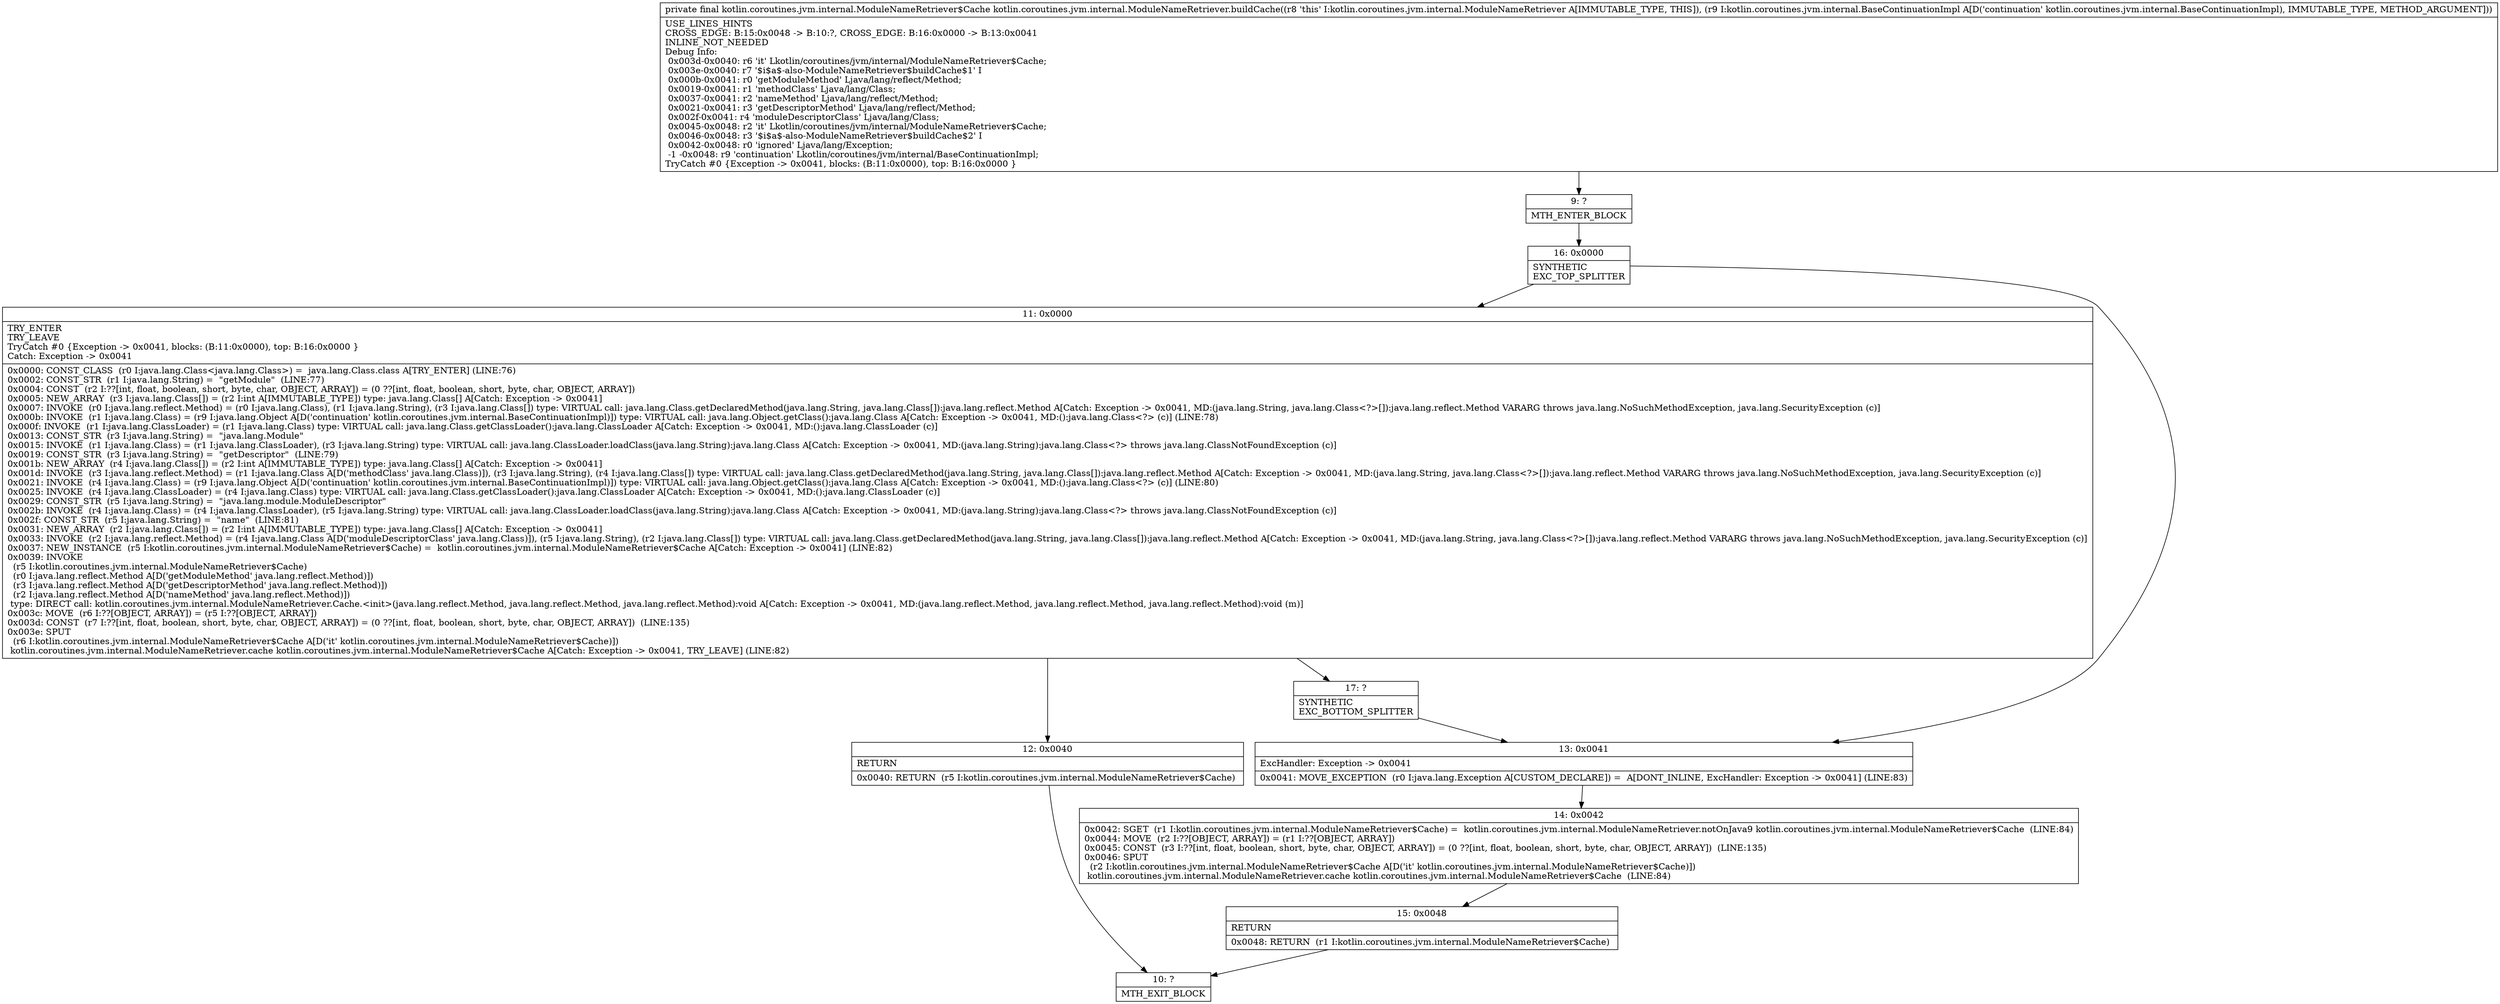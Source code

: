 digraph "CFG forkotlin.coroutines.jvm.internal.ModuleNameRetriever.buildCache(Lkotlin\/coroutines\/jvm\/internal\/BaseContinuationImpl;)Lkotlin\/coroutines\/jvm\/internal\/ModuleNameRetriever$Cache;" {
Node_9 [shape=record,label="{9\:\ ?|MTH_ENTER_BLOCK\l}"];
Node_16 [shape=record,label="{16\:\ 0x0000|SYNTHETIC\lEXC_TOP_SPLITTER\l}"];
Node_11 [shape=record,label="{11\:\ 0x0000|TRY_ENTER\lTRY_LEAVE\lTryCatch #0 \{Exception \-\> 0x0041, blocks: (B:11:0x0000), top: B:16:0x0000 \}\lCatch: Exception \-\> 0x0041\l|0x0000: CONST_CLASS  (r0 I:java.lang.Class\<java.lang.Class\>) =  java.lang.Class.class A[TRY_ENTER] (LINE:76)\l0x0002: CONST_STR  (r1 I:java.lang.String) =  \"getModule\"  (LINE:77)\l0x0004: CONST  (r2 I:??[int, float, boolean, short, byte, char, OBJECT, ARRAY]) = (0 ??[int, float, boolean, short, byte, char, OBJECT, ARRAY]) \l0x0005: NEW_ARRAY  (r3 I:java.lang.Class[]) = (r2 I:int A[IMMUTABLE_TYPE]) type: java.lang.Class[] A[Catch: Exception \-\> 0x0041]\l0x0007: INVOKE  (r0 I:java.lang.reflect.Method) = (r0 I:java.lang.Class), (r1 I:java.lang.String), (r3 I:java.lang.Class[]) type: VIRTUAL call: java.lang.Class.getDeclaredMethod(java.lang.String, java.lang.Class[]):java.lang.reflect.Method A[Catch: Exception \-\> 0x0041, MD:(java.lang.String, java.lang.Class\<?\>[]):java.lang.reflect.Method VARARG throws java.lang.NoSuchMethodException, java.lang.SecurityException (c)]\l0x000b: INVOKE  (r1 I:java.lang.Class) = (r9 I:java.lang.Object A[D('continuation' kotlin.coroutines.jvm.internal.BaseContinuationImpl)]) type: VIRTUAL call: java.lang.Object.getClass():java.lang.Class A[Catch: Exception \-\> 0x0041, MD:():java.lang.Class\<?\> (c)] (LINE:78)\l0x000f: INVOKE  (r1 I:java.lang.ClassLoader) = (r1 I:java.lang.Class) type: VIRTUAL call: java.lang.Class.getClassLoader():java.lang.ClassLoader A[Catch: Exception \-\> 0x0041, MD:():java.lang.ClassLoader (c)]\l0x0013: CONST_STR  (r3 I:java.lang.String) =  \"java.lang.Module\" \l0x0015: INVOKE  (r1 I:java.lang.Class) = (r1 I:java.lang.ClassLoader), (r3 I:java.lang.String) type: VIRTUAL call: java.lang.ClassLoader.loadClass(java.lang.String):java.lang.Class A[Catch: Exception \-\> 0x0041, MD:(java.lang.String):java.lang.Class\<?\> throws java.lang.ClassNotFoundException (c)]\l0x0019: CONST_STR  (r3 I:java.lang.String) =  \"getDescriptor\"  (LINE:79)\l0x001b: NEW_ARRAY  (r4 I:java.lang.Class[]) = (r2 I:int A[IMMUTABLE_TYPE]) type: java.lang.Class[] A[Catch: Exception \-\> 0x0041]\l0x001d: INVOKE  (r3 I:java.lang.reflect.Method) = (r1 I:java.lang.Class A[D('methodClass' java.lang.Class)]), (r3 I:java.lang.String), (r4 I:java.lang.Class[]) type: VIRTUAL call: java.lang.Class.getDeclaredMethod(java.lang.String, java.lang.Class[]):java.lang.reflect.Method A[Catch: Exception \-\> 0x0041, MD:(java.lang.String, java.lang.Class\<?\>[]):java.lang.reflect.Method VARARG throws java.lang.NoSuchMethodException, java.lang.SecurityException (c)]\l0x0021: INVOKE  (r4 I:java.lang.Class) = (r9 I:java.lang.Object A[D('continuation' kotlin.coroutines.jvm.internal.BaseContinuationImpl)]) type: VIRTUAL call: java.lang.Object.getClass():java.lang.Class A[Catch: Exception \-\> 0x0041, MD:():java.lang.Class\<?\> (c)] (LINE:80)\l0x0025: INVOKE  (r4 I:java.lang.ClassLoader) = (r4 I:java.lang.Class) type: VIRTUAL call: java.lang.Class.getClassLoader():java.lang.ClassLoader A[Catch: Exception \-\> 0x0041, MD:():java.lang.ClassLoader (c)]\l0x0029: CONST_STR  (r5 I:java.lang.String) =  \"java.lang.module.ModuleDescriptor\" \l0x002b: INVOKE  (r4 I:java.lang.Class) = (r4 I:java.lang.ClassLoader), (r5 I:java.lang.String) type: VIRTUAL call: java.lang.ClassLoader.loadClass(java.lang.String):java.lang.Class A[Catch: Exception \-\> 0x0041, MD:(java.lang.String):java.lang.Class\<?\> throws java.lang.ClassNotFoundException (c)]\l0x002f: CONST_STR  (r5 I:java.lang.String) =  \"name\"  (LINE:81)\l0x0031: NEW_ARRAY  (r2 I:java.lang.Class[]) = (r2 I:int A[IMMUTABLE_TYPE]) type: java.lang.Class[] A[Catch: Exception \-\> 0x0041]\l0x0033: INVOKE  (r2 I:java.lang.reflect.Method) = (r4 I:java.lang.Class A[D('moduleDescriptorClass' java.lang.Class)]), (r5 I:java.lang.String), (r2 I:java.lang.Class[]) type: VIRTUAL call: java.lang.Class.getDeclaredMethod(java.lang.String, java.lang.Class[]):java.lang.reflect.Method A[Catch: Exception \-\> 0x0041, MD:(java.lang.String, java.lang.Class\<?\>[]):java.lang.reflect.Method VARARG throws java.lang.NoSuchMethodException, java.lang.SecurityException (c)]\l0x0037: NEW_INSTANCE  (r5 I:kotlin.coroutines.jvm.internal.ModuleNameRetriever$Cache) =  kotlin.coroutines.jvm.internal.ModuleNameRetriever$Cache A[Catch: Exception \-\> 0x0041] (LINE:82)\l0x0039: INVOKE  \l  (r5 I:kotlin.coroutines.jvm.internal.ModuleNameRetriever$Cache)\l  (r0 I:java.lang.reflect.Method A[D('getModuleMethod' java.lang.reflect.Method)])\l  (r3 I:java.lang.reflect.Method A[D('getDescriptorMethod' java.lang.reflect.Method)])\l  (r2 I:java.lang.reflect.Method A[D('nameMethod' java.lang.reflect.Method)])\l type: DIRECT call: kotlin.coroutines.jvm.internal.ModuleNameRetriever.Cache.\<init\>(java.lang.reflect.Method, java.lang.reflect.Method, java.lang.reflect.Method):void A[Catch: Exception \-\> 0x0041, MD:(java.lang.reflect.Method, java.lang.reflect.Method, java.lang.reflect.Method):void (m)]\l0x003c: MOVE  (r6 I:??[OBJECT, ARRAY]) = (r5 I:??[OBJECT, ARRAY]) \l0x003d: CONST  (r7 I:??[int, float, boolean, short, byte, char, OBJECT, ARRAY]) = (0 ??[int, float, boolean, short, byte, char, OBJECT, ARRAY])  (LINE:135)\l0x003e: SPUT  \l  (r6 I:kotlin.coroutines.jvm.internal.ModuleNameRetriever$Cache A[D('it' kotlin.coroutines.jvm.internal.ModuleNameRetriever$Cache)])\l kotlin.coroutines.jvm.internal.ModuleNameRetriever.cache kotlin.coroutines.jvm.internal.ModuleNameRetriever$Cache A[Catch: Exception \-\> 0x0041, TRY_LEAVE] (LINE:82)\l}"];
Node_12 [shape=record,label="{12\:\ 0x0040|RETURN\l|0x0040: RETURN  (r5 I:kotlin.coroutines.jvm.internal.ModuleNameRetriever$Cache) \l}"];
Node_10 [shape=record,label="{10\:\ ?|MTH_EXIT_BLOCK\l}"];
Node_17 [shape=record,label="{17\:\ ?|SYNTHETIC\lEXC_BOTTOM_SPLITTER\l}"];
Node_13 [shape=record,label="{13\:\ 0x0041|ExcHandler: Exception \-\> 0x0041\l|0x0041: MOVE_EXCEPTION  (r0 I:java.lang.Exception A[CUSTOM_DECLARE]) =  A[DONT_INLINE, ExcHandler: Exception \-\> 0x0041] (LINE:83)\l}"];
Node_14 [shape=record,label="{14\:\ 0x0042|0x0042: SGET  (r1 I:kotlin.coroutines.jvm.internal.ModuleNameRetriever$Cache) =  kotlin.coroutines.jvm.internal.ModuleNameRetriever.notOnJava9 kotlin.coroutines.jvm.internal.ModuleNameRetriever$Cache  (LINE:84)\l0x0044: MOVE  (r2 I:??[OBJECT, ARRAY]) = (r1 I:??[OBJECT, ARRAY]) \l0x0045: CONST  (r3 I:??[int, float, boolean, short, byte, char, OBJECT, ARRAY]) = (0 ??[int, float, boolean, short, byte, char, OBJECT, ARRAY])  (LINE:135)\l0x0046: SPUT  \l  (r2 I:kotlin.coroutines.jvm.internal.ModuleNameRetriever$Cache A[D('it' kotlin.coroutines.jvm.internal.ModuleNameRetriever$Cache)])\l kotlin.coroutines.jvm.internal.ModuleNameRetriever.cache kotlin.coroutines.jvm.internal.ModuleNameRetriever$Cache  (LINE:84)\l}"];
Node_15 [shape=record,label="{15\:\ 0x0048|RETURN\l|0x0048: RETURN  (r1 I:kotlin.coroutines.jvm.internal.ModuleNameRetriever$Cache) \l}"];
MethodNode[shape=record,label="{private final kotlin.coroutines.jvm.internal.ModuleNameRetriever$Cache kotlin.coroutines.jvm.internal.ModuleNameRetriever.buildCache((r8 'this' I:kotlin.coroutines.jvm.internal.ModuleNameRetriever A[IMMUTABLE_TYPE, THIS]), (r9 I:kotlin.coroutines.jvm.internal.BaseContinuationImpl A[D('continuation' kotlin.coroutines.jvm.internal.BaseContinuationImpl), IMMUTABLE_TYPE, METHOD_ARGUMENT]))  | USE_LINES_HINTS\lCROSS_EDGE: B:15:0x0048 \-\> B:10:?, CROSS_EDGE: B:16:0x0000 \-\> B:13:0x0041\lINLINE_NOT_NEEDED\lDebug Info:\l  0x003d\-0x0040: r6 'it' Lkotlin\/coroutines\/jvm\/internal\/ModuleNameRetriever$Cache;\l  0x003e\-0x0040: r7 '$i$a$\-also\-ModuleNameRetriever$buildCache$1' I\l  0x000b\-0x0041: r0 'getModuleMethod' Ljava\/lang\/reflect\/Method;\l  0x0019\-0x0041: r1 'methodClass' Ljava\/lang\/Class;\l  0x0037\-0x0041: r2 'nameMethod' Ljava\/lang\/reflect\/Method;\l  0x0021\-0x0041: r3 'getDescriptorMethod' Ljava\/lang\/reflect\/Method;\l  0x002f\-0x0041: r4 'moduleDescriptorClass' Ljava\/lang\/Class;\l  0x0045\-0x0048: r2 'it' Lkotlin\/coroutines\/jvm\/internal\/ModuleNameRetriever$Cache;\l  0x0046\-0x0048: r3 '$i$a$\-also\-ModuleNameRetriever$buildCache$2' I\l  0x0042\-0x0048: r0 'ignored' Ljava\/lang\/Exception;\l  \-1 \-0x0048: r9 'continuation' Lkotlin\/coroutines\/jvm\/internal\/BaseContinuationImpl;\lTryCatch #0 \{Exception \-\> 0x0041, blocks: (B:11:0x0000), top: B:16:0x0000 \}\l}"];
MethodNode -> Node_9;Node_9 -> Node_16;
Node_16 -> Node_11;
Node_16 -> Node_13;
Node_11 -> Node_12;
Node_11 -> Node_17;
Node_12 -> Node_10;
Node_17 -> Node_13;
Node_13 -> Node_14;
Node_14 -> Node_15;
Node_15 -> Node_10;
}

